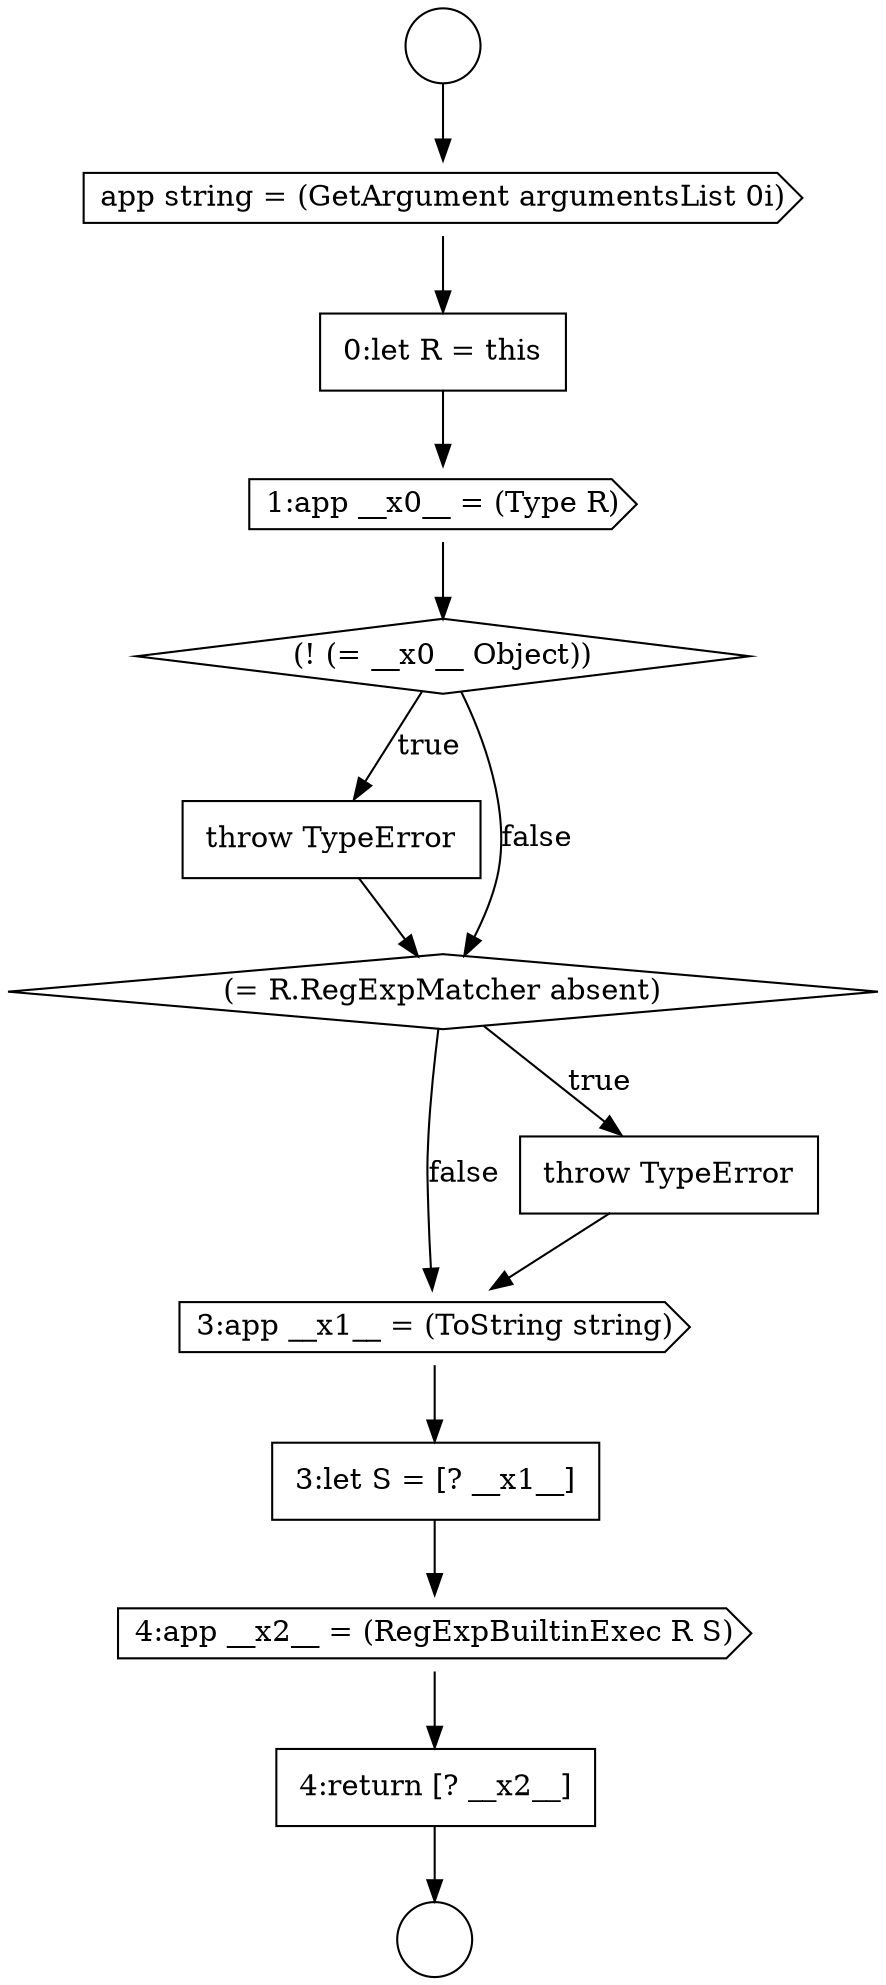 digraph {
  node12921 [shape=none, margin=0, label=<<font color="black">
    <table border="0" cellborder="1" cellspacing="0" cellpadding="10">
      <tr><td align="left">throw TypeError</td></tr>
    </table>
  </font>> color="black" fillcolor="white" style=filled]
  node12916 [shape=circle label=" " color="black" fillcolor="white" style=filled]
  node12920 [shape=diamond, label=<<font color="black">(! (= __x0__ Object))</font>> color="black" fillcolor="white" style=filled]
  node12924 [shape=cds, label=<<font color="black">3:app __x1__ = (ToString string)</font>> color="black" fillcolor="white" style=filled]
  node12927 [shape=none, margin=0, label=<<font color="black">
    <table border="0" cellborder="1" cellspacing="0" cellpadding="10">
      <tr><td align="left">4:return [? __x2__]</td></tr>
    </table>
  </font>> color="black" fillcolor="white" style=filled]
  node12917 [shape=cds, label=<<font color="black">app string = (GetArgument argumentsList 0i)</font>> color="black" fillcolor="white" style=filled]
  node12923 [shape=none, margin=0, label=<<font color="black">
    <table border="0" cellborder="1" cellspacing="0" cellpadding="10">
      <tr><td align="left">throw TypeError</td></tr>
    </table>
  </font>> color="black" fillcolor="white" style=filled]
  node12926 [shape=cds, label=<<font color="black">4:app __x2__ = (RegExpBuiltinExec R S)</font>> color="black" fillcolor="white" style=filled]
  node12922 [shape=diamond, label=<<font color="black">(= R.RegExpMatcher absent)</font>> color="black" fillcolor="white" style=filled]
  node12918 [shape=none, margin=0, label=<<font color="black">
    <table border="0" cellborder="1" cellspacing="0" cellpadding="10">
      <tr><td align="left">0:let R = this</td></tr>
    </table>
  </font>> color="black" fillcolor="white" style=filled]
  node12925 [shape=none, margin=0, label=<<font color="black">
    <table border="0" cellborder="1" cellspacing="0" cellpadding="10">
      <tr><td align="left">3:let S = [? __x1__]</td></tr>
    </table>
  </font>> color="black" fillcolor="white" style=filled]
  node12915 [shape=circle label=" " color="black" fillcolor="white" style=filled]
  node12919 [shape=cds, label=<<font color="black">1:app __x0__ = (Type R)</font>> color="black" fillcolor="white" style=filled]
  node12917 -> node12918 [ color="black"]
  node12921 -> node12922 [ color="black"]
  node12922 -> node12923 [label=<<font color="black">true</font>> color="black"]
  node12922 -> node12924 [label=<<font color="black">false</font>> color="black"]
  node12926 -> node12927 [ color="black"]
  node12924 -> node12925 [ color="black"]
  node12920 -> node12921 [label=<<font color="black">true</font>> color="black"]
  node12920 -> node12922 [label=<<font color="black">false</font>> color="black"]
  node12927 -> node12916 [ color="black"]
  node12923 -> node12924 [ color="black"]
  node12915 -> node12917 [ color="black"]
  node12919 -> node12920 [ color="black"]
  node12918 -> node12919 [ color="black"]
  node12925 -> node12926 [ color="black"]
}
